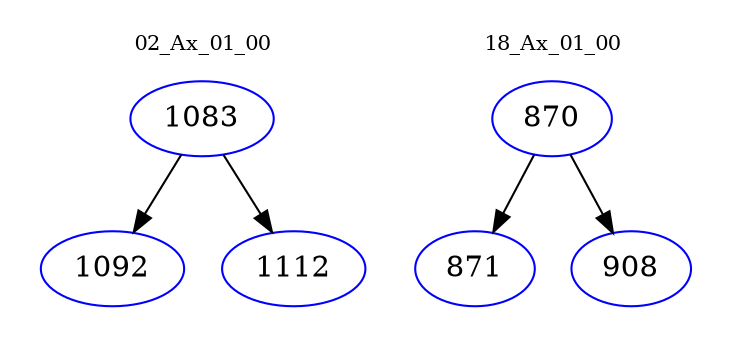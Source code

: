 digraph{
subgraph cluster_0 {
color = white
label = "02_Ax_01_00";
fontsize=10;
T0_1083 [label="1083", color="blue"]
T0_1083 -> T0_1092 [color="black"]
T0_1092 [label="1092", color="blue"]
T0_1083 -> T0_1112 [color="black"]
T0_1112 [label="1112", color="blue"]
}
subgraph cluster_1 {
color = white
label = "18_Ax_01_00";
fontsize=10;
T1_870 [label="870", color="blue"]
T1_870 -> T1_871 [color="black"]
T1_871 [label="871", color="blue"]
T1_870 -> T1_908 [color="black"]
T1_908 [label="908", color="blue"]
}
}
